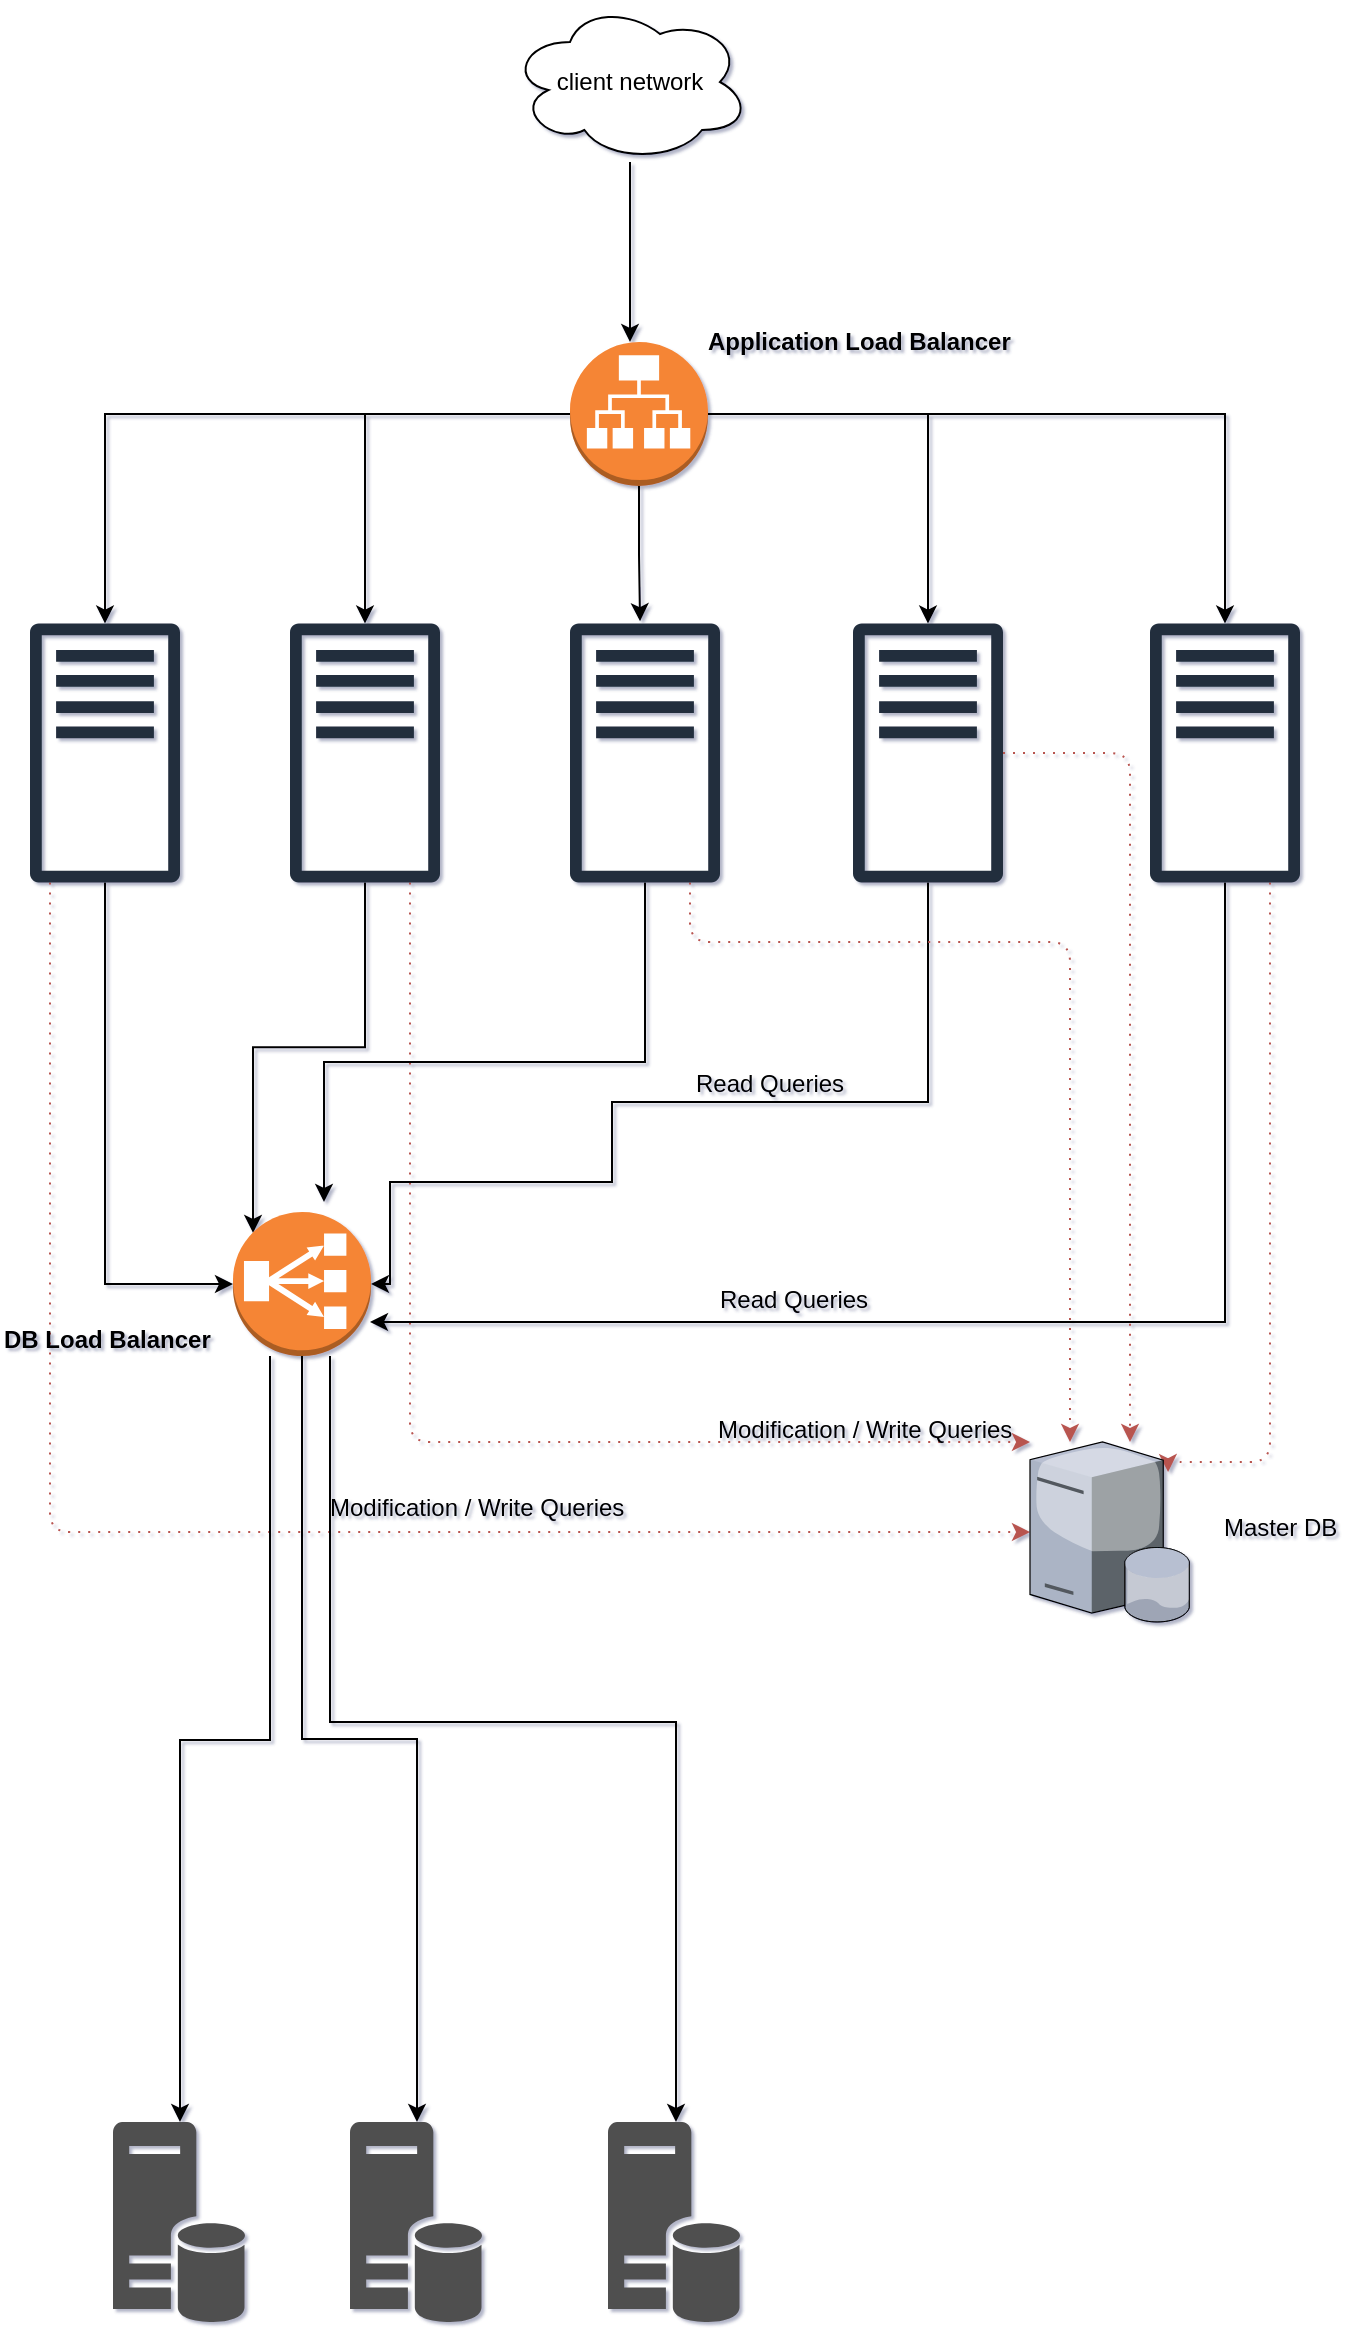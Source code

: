 <mxfile version="11.0.0" type="device"><diagram id="TBTHGPMKDRAOhZbpQbGI" name="Page-1"><mxGraphModel dx="1182" dy="725" grid="1" gridSize="10" guides="1" tooltips="1" connect="1" arrows="1" fold="1" page="1" pageScale="1" pageWidth="850" pageHeight="1100" math="0" shadow="1"><root><mxCell id="0"/><mxCell id="1" parent="0"/><mxCell id="xSiv9IVkG594ySe1q65n-37" style="edgeStyle=orthogonalEdgeStyle;orthogonalLoop=1;jettySize=auto;html=1;rounded=1;strokeColor=#b85450;fillColor=#f8cecc;dashed=1;dashPattern=1 4;" edge="1" parent="1" source="xSiv9IVkG594ySe1q65n-5" target="xSiv9IVkG594ySe1q65n-11"><mxGeometry relative="1" as="geometry"><Array as="points"><mxPoint x="130" y="845"/></Array></mxGeometry></mxCell><mxCell id="xSiv9IVkG594ySe1q65n-15" style="edgeStyle=orthogonalEdgeStyle;rounded=0;orthogonalLoop=1;jettySize=auto;html=1;" edge="1" parent="1" source="xSiv9IVkG594ySe1q65n-1" target="xSiv9IVkG594ySe1q65n-2"><mxGeometry relative="1" as="geometry"><Array as="points"><mxPoint x="420" y="230"/><mxPoint x="420" y="230"/></Array></mxGeometry></mxCell><mxCell id="xSiv9IVkG594ySe1q65n-1" value="client network" style="ellipse;shape=cloud;whiteSpace=wrap;html=1;" vertex="1" parent="1"><mxGeometry x="360" y="80" width="120" height="80" as="geometry"/></mxCell><mxCell id="xSiv9IVkG594ySe1q65n-16" style="edgeStyle=orthogonalEdgeStyle;rounded=0;orthogonalLoop=1;jettySize=auto;html=1;" edge="1" parent="1" source="xSiv9IVkG594ySe1q65n-2" target="xSiv9IVkG594ySe1q65n-5"><mxGeometry relative="1" as="geometry"/></mxCell><mxCell id="xSiv9IVkG594ySe1q65n-18" style="edgeStyle=orthogonalEdgeStyle;rounded=0;orthogonalLoop=1;jettySize=auto;html=1;" edge="1" parent="1" source="xSiv9IVkG594ySe1q65n-2" target="xSiv9IVkG594ySe1q65n-6"><mxGeometry relative="1" as="geometry"/></mxCell><mxCell id="xSiv9IVkG594ySe1q65n-19" style="edgeStyle=orthogonalEdgeStyle;rounded=0;orthogonalLoop=1;jettySize=auto;html=1;entryX=0.467;entryY=-0.009;entryDx=0;entryDy=0;entryPerimeter=0;" edge="1" parent="1" source="xSiv9IVkG594ySe1q65n-2" target="xSiv9IVkG594ySe1q65n-8"><mxGeometry relative="1" as="geometry"><mxPoint x="425" y="380" as="targetPoint"/></mxGeometry></mxCell><mxCell id="xSiv9IVkG594ySe1q65n-21" style="edgeStyle=orthogonalEdgeStyle;rounded=0;orthogonalLoop=1;jettySize=auto;html=1;" edge="1" parent="1" source="xSiv9IVkG594ySe1q65n-2" target="xSiv9IVkG594ySe1q65n-7"><mxGeometry relative="1" as="geometry"/></mxCell><mxCell id="xSiv9IVkG594ySe1q65n-22" style="edgeStyle=orthogonalEdgeStyle;rounded=0;orthogonalLoop=1;jettySize=auto;html=1;" edge="1" parent="1" source="xSiv9IVkG594ySe1q65n-2" target="xSiv9IVkG594ySe1q65n-9"><mxGeometry relative="1" as="geometry"/></mxCell><mxCell id="xSiv9IVkG594ySe1q65n-2" value="" style="outlineConnect=0;dashed=0;verticalLabelPosition=bottom;verticalAlign=top;align=center;html=1;shape=mxgraph.aws3.application_load_balancer;fillColor=#F58534;gradientColor=none;" vertex="1" parent="1"><mxGeometry x="390" y="250" width="69" height="72" as="geometry"/></mxCell><mxCell id="xSiv9IVkG594ySe1q65n-27" style="edgeStyle=orthogonalEdgeStyle;rounded=0;orthogonalLoop=1;jettySize=auto;html=1;" edge="1" parent="1" source="xSiv9IVkG594ySe1q65n-5" target="xSiv9IVkG594ySe1q65n-10"><mxGeometry relative="1" as="geometry"><Array as="points"><mxPoint x="158" y="721"/></Array></mxGeometry></mxCell><mxCell id="xSiv9IVkG594ySe1q65n-5" value="" style="outlineConnect=0;fontColor=#232F3E;gradientColor=none;fillColor=#232F3E;strokeColor=none;dashed=0;verticalLabelPosition=bottom;verticalAlign=top;align=center;html=1;fontSize=12;fontStyle=0;aspect=fixed;pointerEvents=1;shape=mxgraph.aws4.traditional_server;" vertex="1" parent="1"><mxGeometry x="120" y="390" width="75" height="131" as="geometry"/></mxCell><mxCell id="xSiv9IVkG594ySe1q65n-30" style="edgeStyle=orthogonalEdgeStyle;rounded=0;orthogonalLoop=1;jettySize=auto;html=1;entryX=0.145;entryY=0.145;entryDx=0;entryDy=0;entryPerimeter=0;" edge="1" parent="1" source="xSiv9IVkG594ySe1q65n-6" target="xSiv9IVkG594ySe1q65n-10"><mxGeometry relative="1" as="geometry"/></mxCell><mxCell id="xSiv9IVkG594ySe1q65n-40" style="edgeStyle=orthogonalEdgeStyle;rounded=1;orthogonalLoop=1;jettySize=auto;html=1;strokeColor=#B85450;fillColor=#f8cecc;dashed=1;dashPattern=1 4;" edge="1" parent="1" source="xSiv9IVkG594ySe1q65n-6" target="xSiv9IVkG594ySe1q65n-11"><mxGeometry relative="1" as="geometry"><Array as="points"><mxPoint x="310" y="800"/></Array></mxGeometry></mxCell><mxCell id="xSiv9IVkG594ySe1q65n-6" value="" style="outlineConnect=0;fontColor=#232F3E;gradientColor=none;fillColor=#232F3E;strokeColor=none;dashed=0;verticalLabelPosition=bottom;verticalAlign=top;align=center;html=1;fontSize=12;fontStyle=0;aspect=fixed;pointerEvents=1;shape=mxgraph.aws4.traditional_server;" vertex="1" parent="1"><mxGeometry x="250" y="390" width="75" height="131" as="geometry"/></mxCell><mxCell id="xSiv9IVkG594ySe1q65n-31" style="edgeStyle=orthogonalEdgeStyle;rounded=0;orthogonalLoop=1;jettySize=auto;html=1;entryX=1;entryY=0.5;entryDx=0;entryDy=0;entryPerimeter=0;" edge="1" parent="1" source="xSiv9IVkG594ySe1q65n-7" target="xSiv9IVkG594ySe1q65n-10"><mxGeometry relative="1" as="geometry"><Array as="points"><mxPoint x="569" y="630"/><mxPoint x="411" y="630"/><mxPoint x="411" y="670"/><mxPoint x="300" y="670"/><mxPoint x="300" y="721"/></Array></mxGeometry></mxCell><mxCell id="xSiv9IVkG594ySe1q65n-42" style="edgeStyle=orthogonalEdgeStyle;rounded=1;orthogonalLoop=1;jettySize=auto;html=1;strokeColor=#B85450;dashed=1;dashPattern=1 4;" edge="1" parent="1" source="xSiv9IVkG594ySe1q65n-7" target="xSiv9IVkG594ySe1q65n-11"><mxGeometry relative="1" as="geometry"><Array as="points"><mxPoint x="670" y="456"/></Array></mxGeometry></mxCell><mxCell id="xSiv9IVkG594ySe1q65n-7" value="" style="outlineConnect=0;fontColor=#232F3E;gradientColor=none;fillColor=#232F3E;strokeColor=none;dashed=0;verticalLabelPosition=bottom;verticalAlign=top;align=center;html=1;fontSize=12;fontStyle=0;aspect=fixed;pointerEvents=1;shape=mxgraph.aws4.traditional_server;" vertex="1" parent="1"><mxGeometry x="531.5" y="390" width="75" height="131" as="geometry"/></mxCell><mxCell id="xSiv9IVkG594ySe1q65n-29" style="edgeStyle=orthogonalEdgeStyle;rounded=0;orthogonalLoop=1;jettySize=auto;html=1;" edge="1" parent="1" source="xSiv9IVkG594ySe1q65n-8"><mxGeometry relative="1" as="geometry"><mxPoint x="267" y="680" as="targetPoint"/><Array as="points"><mxPoint x="428" y="610"/><mxPoint x="267" y="610"/></Array></mxGeometry></mxCell><mxCell id="xSiv9IVkG594ySe1q65n-41" style="edgeStyle=orthogonalEdgeStyle;rounded=1;orthogonalLoop=1;jettySize=auto;html=1;strokeColor=#B85450;dashed=1;dashPattern=1 4;" edge="1" parent="1" source="xSiv9IVkG594ySe1q65n-8" target="xSiv9IVkG594ySe1q65n-11"><mxGeometry relative="1" as="geometry"><Array as="points"><mxPoint x="450" y="550"/><mxPoint x="640" y="550"/></Array></mxGeometry></mxCell><mxCell id="xSiv9IVkG594ySe1q65n-8" value="" style="outlineConnect=0;fontColor=#232F3E;gradientColor=none;fillColor=#232F3E;strokeColor=none;dashed=0;verticalLabelPosition=bottom;verticalAlign=top;align=center;html=1;fontSize=12;fontStyle=0;aspect=fixed;pointerEvents=1;shape=mxgraph.aws4.traditional_server;" vertex="1" parent="1"><mxGeometry x="390" y="390" width="75" height="131" as="geometry"/></mxCell><mxCell id="xSiv9IVkG594ySe1q65n-33" style="edgeStyle=orthogonalEdgeStyle;rounded=0;orthogonalLoop=1;jettySize=auto;html=1;" edge="1" parent="1" source="xSiv9IVkG594ySe1q65n-9"><mxGeometry relative="1" as="geometry"><mxPoint x="290" y="740" as="targetPoint"/><Array as="points"><mxPoint x="718" y="740"/></Array></mxGeometry></mxCell><mxCell id="xSiv9IVkG594ySe1q65n-43" style="edgeStyle=orthogonalEdgeStyle;rounded=1;orthogonalLoop=1;jettySize=auto;html=1;strokeColor=#B85450;entryX=0.863;entryY=0.167;entryDx=0;entryDy=0;entryPerimeter=0;dashed=1;dashPattern=1 4;" edge="1" parent="1" source="xSiv9IVkG594ySe1q65n-9" target="xSiv9IVkG594ySe1q65n-11"><mxGeometry relative="1" as="geometry"><Array as="points"><mxPoint x="740" y="810"/><mxPoint x="689" y="810"/></Array></mxGeometry></mxCell><mxCell id="xSiv9IVkG594ySe1q65n-9" value="" style="outlineConnect=0;fontColor=#232F3E;gradientColor=none;fillColor=#232F3E;strokeColor=none;dashed=0;verticalLabelPosition=bottom;verticalAlign=top;align=center;html=1;fontSize=12;fontStyle=0;aspect=fixed;pointerEvents=1;shape=mxgraph.aws4.traditional_server;" vertex="1" parent="1"><mxGeometry x="680" y="390" width="75" height="131" as="geometry"/></mxCell><mxCell id="xSiv9IVkG594ySe1q65n-52" style="edgeStyle=orthogonalEdgeStyle;rounded=0;orthogonalLoop=1;jettySize=auto;html=1;strokeColor=#000000;" edge="1" parent="1" source="xSiv9IVkG594ySe1q65n-10" target="xSiv9IVkG594ySe1q65n-12"><mxGeometry relative="1" as="geometry"><Array as="points"><mxPoint x="240" y="949"/><mxPoint x="195" y="949"/></Array></mxGeometry></mxCell><mxCell id="xSiv9IVkG594ySe1q65n-53" style="edgeStyle=orthogonalEdgeStyle;rounded=0;orthogonalLoop=1;jettySize=auto;html=1;strokeColor=#000000;" edge="1" parent="1" source="xSiv9IVkG594ySe1q65n-10" target="xSiv9IVkG594ySe1q65n-13"><mxGeometry relative="1" as="geometry"/></mxCell><mxCell id="xSiv9IVkG594ySe1q65n-54" style="edgeStyle=orthogonalEdgeStyle;rounded=0;orthogonalLoop=1;jettySize=auto;html=1;strokeColor=#000000;" edge="1" parent="1" source="xSiv9IVkG594ySe1q65n-10" target="xSiv9IVkG594ySe1q65n-14"><mxGeometry relative="1" as="geometry"><Array as="points"><mxPoint x="270" y="940"/><mxPoint x="443" y="940"/></Array></mxGeometry></mxCell><mxCell id="xSiv9IVkG594ySe1q65n-10" value="" style="outlineConnect=0;dashed=0;verticalLabelPosition=bottom;verticalAlign=top;align=center;html=1;shape=mxgraph.aws3.classic_load_balancer;fillColor=#F58534;gradientColor=none;" vertex="1" parent="1"><mxGeometry x="221.5" y="685" width="69" height="72" as="geometry"/></mxCell><mxCell id="xSiv9IVkG594ySe1q65n-11" value="" style="verticalLabelPosition=bottom;aspect=fixed;html=1;verticalAlign=top;strokeColor=none;align=center;outlineConnect=0;shape=mxgraph.citrix.database_server;" vertex="1" parent="1"><mxGeometry x="620" y="800" width="80" height="90" as="geometry"/></mxCell><mxCell id="xSiv9IVkG594ySe1q65n-12" value="" style="pointerEvents=1;shadow=0;dashed=0;html=1;strokeColor=none;fillColor=#505050;labelPosition=center;verticalLabelPosition=bottom;verticalAlign=top;outlineConnect=0;align=center;shape=mxgraph.office.servers.database_server;" vertex="1" parent="1"><mxGeometry x="161.5" y="1140" width="67" height="100" as="geometry"/></mxCell><mxCell id="xSiv9IVkG594ySe1q65n-13" value="" style="pointerEvents=1;shadow=0;dashed=0;html=1;strokeColor=none;fillColor=#505050;labelPosition=center;verticalLabelPosition=bottom;verticalAlign=top;outlineConnect=0;align=center;shape=mxgraph.office.servers.database_server;" vertex="1" parent="1"><mxGeometry x="280" y="1140" width="67" height="100" as="geometry"/></mxCell><mxCell id="xSiv9IVkG594ySe1q65n-14" value="" style="pointerEvents=1;shadow=0;dashed=0;html=1;strokeColor=none;fillColor=#505050;labelPosition=center;verticalLabelPosition=bottom;verticalAlign=top;outlineConnect=0;align=center;shape=mxgraph.office.servers.database_server;" vertex="1" parent="1"><mxGeometry x="409" y="1140" width="67" height="100" as="geometry"/></mxCell><mxCell id="xSiv9IVkG594ySe1q65n-20" value="Application Load Balancer&lt;br&gt;" style="text;html=1;resizable=0;points=[];autosize=1;align=left;verticalAlign=top;spacingTop=-4;fontStyle=1" vertex="1" parent="1"><mxGeometry x="456.5" y="240" width="150" height="20" as="geometry"/></mxCell><mxCell id="xSiv9IVkG594ySe1q65n-36" value="Master DB&lt;br&gt;" style="text;html=1;resizable=0;points=[];autosize=1;align=left;verticalAlign=top;spacingTop=-4;" vertex="1" parent="1"><mxGeometry x="715" y="833" width="70" height="20" as="geometry"/></mxCell><mxCell id="xSiv9IVkG594ySe1q65n-44" value="Modification / Write Queries" style="text;html=1;resizable=0;points=[];autosize=1;align=left;verticalAlign=top;spacingTop=-4;" vertex="1" parent="1"><mxGeometry x="268" y="823" width="160" height="20" as="geometry"/></mxCell><mxCell id="xSiv9IVkG594ySe1q65n-45" value="Modification / Write Queries" style="text;html=1;resizable=0;points=[];autosize=1;align=left;verticalAlign=top;spacingTop=-4;" vertex="1" parent="1"><mxGeometry x="462" y="784" width="160" height="20" as="geometry"/></mxCell><mxCell id="xSiv9IVkG594ySe1q65n-48" value="Read Queries" style="text;html=1;resizable=0;points=[];autosize=1;align=left;verticalAlign=top;spacingTop=-4;" vertex="1" parent="1"><mxGeometry x="463" y="719" width="90" height="20" as="geometry"/></mxCell><mxCell id="xSiv9IVkG594ySe1q65n-50" value="Read Queries" style="text;html=1;resizable=0;points=[];autosize=1;align=left;verticalAlign=top;spacingTop=-4;" vertex="1" parent="1"><mxGeometry x="451" y="611" width="90" height="20" as="geometry"/></mxCell><mxCell id="xSiv9IVkG594ySe1q65n-55" value="DB Load Balancer" style="text;html=1;resizable=0;points=[];autosize=1;align=left;verticalAlign=top;spacingTop=-4;fontStyle=1" vertex="1" parent="1"><mxGeometry x="105" y="739" width="110" height="20" as="geometry"/></mxCell></root></mxGraphModel></diagram></mxfile>